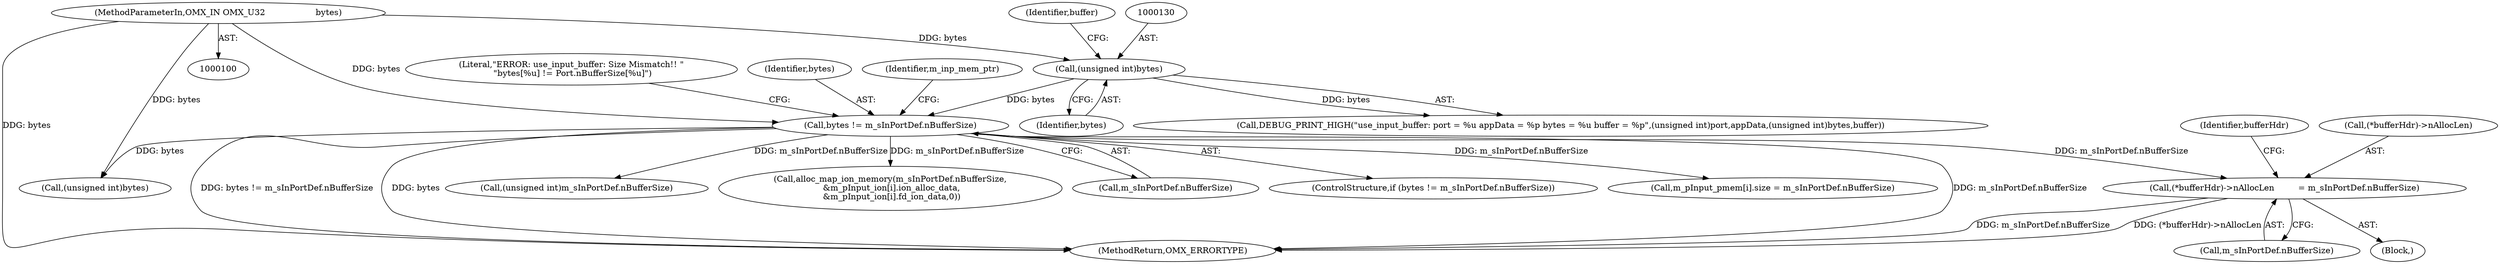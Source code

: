 digraph "0_Android_7558d03e6498e970b761aa44fff6b2c659202d95_1@pointer" {
"1000325" [label="(Call,(*bufferHdr)->nAllocLen         = m_sInPortDef.nBufferSize)"];
"1000134" [label="(Call,bytes != m_sInPortDef.nBufferSize)"];
"1000129" [label="(Call,(unsigned int)bytes)"];
"1000105" [label="(MethodParameterIn,OMX_IN OMX_U32                   bytes)"];
"1000133" [label="(ControlStructure,if (bytes != m_sInPortDef.nBufferSize))"];
"1000330" [label="(Call,m_sInPortDef.nBufferSize)"];
"1000336" [label="(Identifier,bufferHdr)"];
"1000523" [label="(Call,m_pInput_pmem[i].size = m_sInPortDef.nBufferSize)"];
"1000291" [label="(Block,)"];
"1000141" [label="(Literal,\"ERROR: use_input_buffer: Size Mismatch!! \"\n \"bytes[%u] != Port.nBufferSize[%u]\")"];
"1000597" [label="(MethodReturn,OMX_ERRORTYPE)"];
"1000134" [label="(Call,bytes != m_sInPortDef.nBufferSize)"];
"1000123" [label="(Call,DEBUG_PRINT_HIGH(\"use_input_buffer: port = %u appData = %p bytes = %u buffer = %p\",(unsigned int)port,appData,(unsigned int)bytes,buffer))"];
"1000142" [label="(Call,(unsigned int)bytes)"];
"1000105" [label="(MethodParameterIn,OMX_IN OMX_U32                   bytes)"];
"1000145" [label="(Call,(unsigned int)m_sInPortDef.nBufferSize)"];
"1000129" [label="(Call,(unsigned int)bytes)"];
"1000135" [label="(Identifier,bytes)"];
"1000326" [label="(Call,(*bufferHdr)->nAllocLen)"];
"1000132" [label="(Identifier,buffer)"];
"1000154" [label="(Identifier,m_inp_mem_ptr)"];
"1000325" [label="(Call,(*bufferHdr)->nAllocLen         = m_sInPortDef.nBufferSize)"];
"1000355" [label="(Call,alloc_map_ion_memory(m_sInPortDef.nBufferSize,\n &m_pInput_ion[i].ion_alloc_data,\n &m_pInput_ion[i].fd_ion_data,0))"];
"1000131" [label="(Identifier,bytes)"];
"1000136" [label="(Call,m_sInPortDef.nBufferSize)"];
"1000325" -> "1000291"  [label="AST: "];
"1000325" -> "1000330"  [label="CFG: "];
"1000326" -> "1000325"  [label="AST: "];
"1000330" -> "1000325"  [label="AST: "];
"1000336" -> "1000325"  [label="CFG: "];
"1000325" -> "1000597"  [label="DDG: (*bufferHdr)->nAllocLen"];
"1000325" -> "1000597"  [label="DDG: m_sInPortDef.nBufferSize"];
"1000134" -> "1000325"  [label="DDG: m_sInPortDef.nBufferSize"];
"1000134" -> "1000133"  [label="AST: "];
"1000134" -> "1000136"  [label="CFG: "];
"1000135" -> "1000134"  [label="AST: "];
"1000136" -> "1000134"  [label="AST: "];
"1000141" -> "1000134"  [label="CFG: "];
"1000154" -> "1000134"  [label="CFG: "];
"1000134" -> "1000597"  [label="DDG: bytes != m_sInPortDef.nBufferSize"];
"1000134" -> "1000597"  [label="DDG: bytes"];
"1000134" -> "1000597"  [label="DDG: m_sInPortDef.nBufferSize"];
"1000129" -> "1000134"  [label="DDG: bytes"];
"1000105" -> "1000134"  [label="DDG: bytes"];
"1000134" -> "1000142"  [label="DDG: bytes"];
"1000134" -> "1000145"  [label="DDG: m_sInPortDef.nBufferSize"];
"1000134" -> "1000355"  [label="DDG: m_sInPortDef.nBufferSize"];
"1000134" -> "1000523"  [label="DDG: m_sInPortDef.nBufferSize"];
"1000129" -> "1000123"  [label="AST: "];
"1000129" -> "1000131"  [label="CFG: "];
"1000130" -> "1000129"  [label="AST: "];
"1000131" -> "1000129"  [label="AST: "];
"1000132" -> "1000129"  [label="CFG: "];
"1000129" -> "1000123"  [label="DDG: bytes"];
"1000105" -> "1000129"  [label="DDG: bytes"];
"1000105" -> "1000100"  [label="AST: "];
"1000105" -> "1000597"  [label="DDG: bytes"];
"1000105" -> "1000142"  [label="DDG: bytes"];
}
